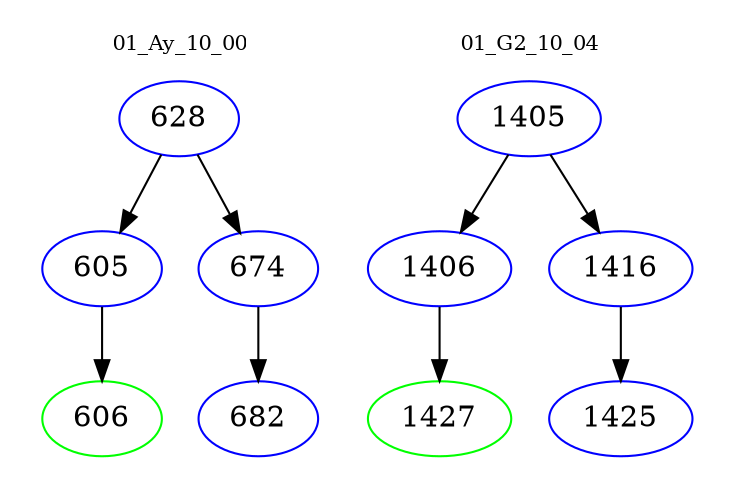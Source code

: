 digraph{
subgraph cluster_0 {
color = white
label = "01_Ay_10_00";
fontsize=10;
T0_628 [label="628", color="blue"]
T0_628 -> T0_605 [color="black"]
T0_605 [label="605", color="blue"]
T0_605 -> T0_606 [color="black"]
T0_606 [label="606", color="green"]
T0_628 -> T0_674 [color="black"]
T0_674 [label="674", color="blue"]
T0_674 -> T0_682 [color="black"]
T0_682 [label="682", color="blue"]
}
subgraph cluster_1 {
color = white
label = "01_G2_10_04";
fontsize=10;
T1_1405 [label="1405", color="blue"]
T1_1405 -> T1_1406 [color="black"]
T1_1406 [label="1406", color="blue"]
T1_1406 -> T1_1427 [color="black"]
T1_1427 [label="1427", color="green"]
T1_1405 -> T1_1416 [color="black"]
T1_1416 [label="1416", color="blue"]
T1_1416 -> T1_1425 [color="black"]
T1_1425 [label="1425", color="blue"]
}
}

